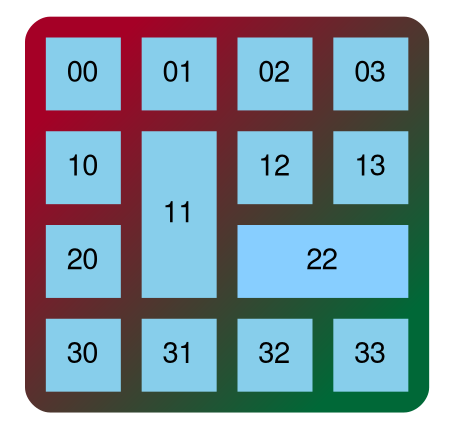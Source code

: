 /*digraph G{
	rankdir = LR
	node [shape=record, width=0.1, height=0.1]
	tabla [label = "<0> 0 | <1> 1 | <2> 2 | <3> 3 | <4> 4 | <5> 5 | <6> 6 | <7> 7 | <8> 8 | <9> 9 | <10> 10", height = 5, fillcolor = "#76F6FA" style=filled, fontcolor="#000000"];
	node[ width=0.8 ];
	node0_0 [label = "{<e> 0 | 64}" ]
	node0_1 [label = "{<e> 1 | 44}" ]
	node0_2 [label = "{<e> 2 | 111}" ]
	node1_0 [label = "{<e> 0 | 774}" ]
	node1_1 [label = "{<e> 1 | 11}" ]
	node1_2 [label = "{<e> 2 | 22}" ]
	node1_3 [label = "{<e> 3 | 33}" ]
	node2_0 [label = "{<e> 0 | 4}" ]
	node5_0 [label = "{<e> 0 | 34}" ]
	node5_1 [label = "{<e> 1 | 44}" ]
	node10_0 [label = "{<e> 0 | 54}" ]
	tabla:0 -> node0_0;
	node0_0 -> node0_1 
	node0_1 -> node0_2 
	tabla:1 -> node1_0;
	node1_0 -> node1_1 
	node1_1 -> node1_2 
	node1_2 -> node1_3 
	tabla:2 -> node2_0;
	tabla:5 -> node5_0;
	node5_0 -> node5_1 
	tabla:10 -> node10_0;

}*/
digraph G {
  fontname="Helvetica,Arial,sans-serif"
  node [fontname="Helvetica,Arial,sans-serif"]
  edge [fontname="Helvetica,Arial,sans-serif"]
  a0 [shape=none label=<
 <TABLE border="0" cellspacing="10" cellpadding="10" style="rounded" bgcolor="/rdylgn11/1:/rdylgn11/11" gradientangle="315">
  <TR><TD bgcolor="skyblue">00</TD>
  <TD bgcolor="skyblue">01</TD>
  <TD bgcolor="skyblue">02</TD>
  <TD bgcolor="skyblue">03</TD>
  </TR>
  
  <TR><TD bgcolor="skyblue" gradientangle="270">10</TD>
  <TD rowspan="2"  bgcolor="skyblue" gradientangle="270">11</TD>
  <TD bgcolor="skyblue" gradientangle="270">12</TD>
  <TD bgcolor="skyblue" gradientangle="270">13</TD>
  </TR>
  
  <TR><TD bgcolor="skyblue" gradientangle="270">20</TD>
  <TD colspan="2"  bgcolor="skyblue1">22</TD>
  </TR>
  
  <TR><TD style="radial" bgcolor="skyblue">30</TD>
  <TD style="radial" bgcolor="skyblue" gradientangle="45">31</TD>
  <TD style="radial" bgcolor="skyblue" gradientangle="90" >32</TD>
  <TD style="radial" bgcolor="skyblue" gradientangle="180">33</TD>
  </TR>
  
</TABLE>>];

}
